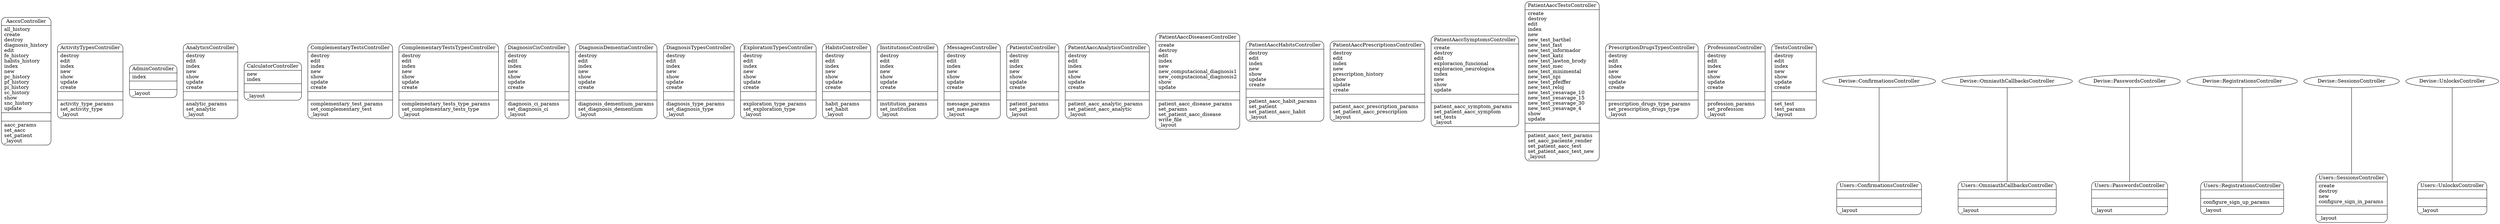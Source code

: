 digraph controllers_diagram {
	graph[overlap=false, splines=true, bgcolor="white"]
	"AaccsController" [shape=Mrecord, label="{AaccsController|all_history\lcreate\ldestroy\ldiagnosis_history\ledit\lfe_history\lhabits_history\lindex\lnew\lpc_history\lpf_history\lpi_history\lsc_history\lshow\lsnc_history\lupdate\l|\l|aacc_params\lset_aacc\lset_patient\l_layout\l}"]
	"ActivityTypesController" [shape=Mrecord, label="{ActivityTypesController|destroy\ledit\lindex\lnew\lshow\lupdate\lcreate\l|\l|activity_type_params\lset_activity_type\l_layout\l}"]
	"AdminController" [shape=Mrecord, label="{AdminController|index\l|\l|_layout\l}"]
	"AnalyticsController" [shape=Mrecord, label="{AnalyticsController|destroy\ledit\lindex\lnew\lshow\lupdate\lcreate\l|\l|analytic_params\lset_analytic\l_layout\l}"]
	"CalculatorController" [shape=Mrecord, label="{CalculatorController|new\lindex\l|\l|_layout\l}"]
	"ComplementaryTestsController" [shape=Mrecord, label="{ComplementaryTestsController|destroy\ledit\lindex\lnew\lshow\lupdate\lcreate\l|\l|complementary_test_params\lset_complementary_test\l_layout\l}"]
	"ComplementaryTestsTypesController" [shape=Mrecord, label="{ComplementaryTestsTypesController|destroy\ledit\lindex\lnew\lshow\lupdate\lcreate\l|\l|complementary_tests_type_params\lset_complementary_tests_type\l_layout\l}"]
	"DiagnosisCisController" [shape=Mrecord, label="{DiagnosisCisController|destroy\ledit\lindex\lnew\lshow\lupdate\lcreate\l|\l|diagnosis_ci_params\lset_diagnosis_ci\l_layout\l}"]
	"DiagnosisDementiaController" [shape=Mrecord, label="{DiagnosisDementiaController|destroy\ledit\lindex\lnew\lshow\lupdate\lcreate\l|\l|diagnosis_dementium_params\lset_diagnosis_dementium\l_layout\l}"]
	"DiagnosisTypesController" [shape=Mrecord, label="{DiagnosisTypesController|destroy\ledit\lindex\lnew\lshow\lupdate\lcreate\l|\l|diagnosis_type_params\lset_diagnosis_type\l_layout\l}"]
	"ExplorationTypesController" [shape=Mrecord, label="{ExplorationTypesController|destroy\ledit\lindex\lnew\lshow\lupdate\lcreate\l|\l|exploration_type_params\lset_exploration_type\l_layout\l}"]
	"HabitsController" [shape=Mrecord, label="{HabitsController|destroy\ledit\lindex\lnew\lshow\lupdate\lcreate\l|\l|habit_params\lset_habit\l_layout\l}"]
	"InstitutionsController" [shape=Mrecord, label="{InstitutionsController|destroy\ledit\lindex\lnew\lshow\lupdate\lcreate\l|\l|institution_params\lset_institution\l_layout\l}"]
	"MessagesController" [shape=Mrecord, label="{MessagesController|destroy\ledit\lindex\lnew\lshow\lupdate\lcreate\l|\l|message_params\lset_message\l_layout\l}"]
	"PatientsController" [shape=Mrecord, label="{PatientsController|destroy\ledit\lindex\lnew\lshow\lupdate\lcreate\l|\l|patient_params\lset_patient\l_layout\l}"]
	"PatientAaccAnalyticsController" [shape=Mrecord, label="{PatientAaccAnalyticsController|destroy\ledit\lindex\lnew\lshow\lupdate\lcreate\l|\l|patient_aacc_analytic_params\lset_patient_aacc_analytic\l_layout\l}"]
	"PatientAaccDiseasesController" [shape=Mrecord, label="{PatientAaccDiseasesController|create\ldestroy\ledit\lindex\lnew\lnew_computacional_diagnosis1\lnew_computacional_diagnosis2\lshow\lupdate\l|\l|patient_aacc_disease_params\lset_params\lset_patient_aacc_disease\lwrite_file\l_layout\l}"]
	"PatientAaccHabitsController" [shape=Mrecord, label="{PatientAaccHabitsController|destroy\ledit\lindex\lnew\lshow\lupdate\lcreate\l|\l|patient_aacc_habit_params\lset_patient\lset_patient_aacc_habit\l_layout\l}"]
	"PatientAaccPrescriptionsController" [shape=Mrecord, label="{PatientAaccPrescriptionsController|destroy\ledit\lindex\lnew\lprescription_history\lshow\lupdate\lcreate\l|\l|patient_aacc_prescription_params\lset_patient_aacc_prescription\l_layout\l}"]
	"PatientAaccSymptomsController" [shape=Mrecord, label="{PatientAaccSymptomsController|create\ldestroy\ledit\lexploracion_funcional\lexploracion_neurologica\lindex\lnew\lshow\lupdate\l|\l|patient_aacc_symptom_params\lset_patient_aacc_symptom\lset_tests\l_layout\l}"]
	"PatientAaccTestsController" [shape=Mrecord, label="{PatientAaccTestsController|create\ldestroy\ledit\lindex\lnew\lnew_test_barthel\lnew_test_fast\lnew_test_informador\lnew_test_katz\lnew_test_lawton_brody\lnew_test_mec\lnew_test_minimental\lnew_test_npi\lnew_test_pfeiffer\lnew_test_reloj\lnew_test_yesavage_10\lnew_test_yesavage_15\lnew_test_yesavage_30\lnew_test_yesavage_4\lshow\lupdate\l|\l|patient_aacc_test_params\lset_aacc_paciente_render\lset_patient_aacc_test\lset_patient_aacc_test_new\l_layout\l}"]
	"PrescriptionDrugsTypesController" [shape=Mrecord, label="{PrescriptionDrugsTypesController|destroy\ledit\lindex\lnew\lshow\lupdate\lcreate\l|\l|prescription_drugs_type_params\lset_prescription_drugs_type\l_layout\l}"]
	"ProfessionsController" [shape=Mrecord, label="{ProfessionsController|destroy\ledit\lindex\lnew\lshow\lupdate\lcreate\l|\l|profession_params\lset_profession\l_layout\l}"]
	"TestsController" [shape=Mrecord, label="{TestsController|destroy\ledit\lindex\lnew\lshow\lupdate\lcreate\l|\l|set_test\ltest_params\l_layout\l}"]
	"Users::ConfirmationsController" [shape=Mrecord, label="{Users::ConfirmationsController|\l|\l|_layout\l}"]
	"Users::OmniauthCallbacksController" [shape=Mrecord, label="{Users::OmniauthCallbacksController|\l|\l|_layout\l}"]
	"Users::PasswordsController" [shape=Mrecord, label="{Users::PasswordsController|\l|\l|_layout\l}"]
	"Users::RegistrationsController" [shape=Mrecord, label="{Users::RegistrationsController|\l|configure_sign_up_params\l|_layout\l}"]
	"Users::SessionsController" [shape=Mrecord, label="{Users::SessionsController|create\ldestroy\lnew\lconfigure_sign_in_params\l|\l|_layout\l}"]
	"Users::UnlocksController" [shape=Mrecord, label="{Users::UnlocksController|\l|\l|_layout\l}"]
	"Devise::ConfirmationsController" -> "Users::ConfirmationsController" [label="", arrowhead="none", arrowtail="onormal"]
	"Devise::OmniauthCallbacksController" -> "Users::OmniauthCallbacksController" [label="", arrowhead="none", arrowtail="onormal"]
	"Devise::PasswordsController" -> "Users::PasswordsController" [label="", arrowhead="none", arrowtail="onormal"]
	"Devise::RegistrationsController" -> "Users::RegistrationsController" [label="", arrowhead="none", arrowtail="onormal"]
	"Devise::SessionsController" -> "Users::SessionsController" [label="", arrowhead="none", arrowtail="onormal"]
	"Devise::UnlocksController" -> "Users::UnlocksController" [label="", arrowhead="none", arrowtail="onormal"]
}
